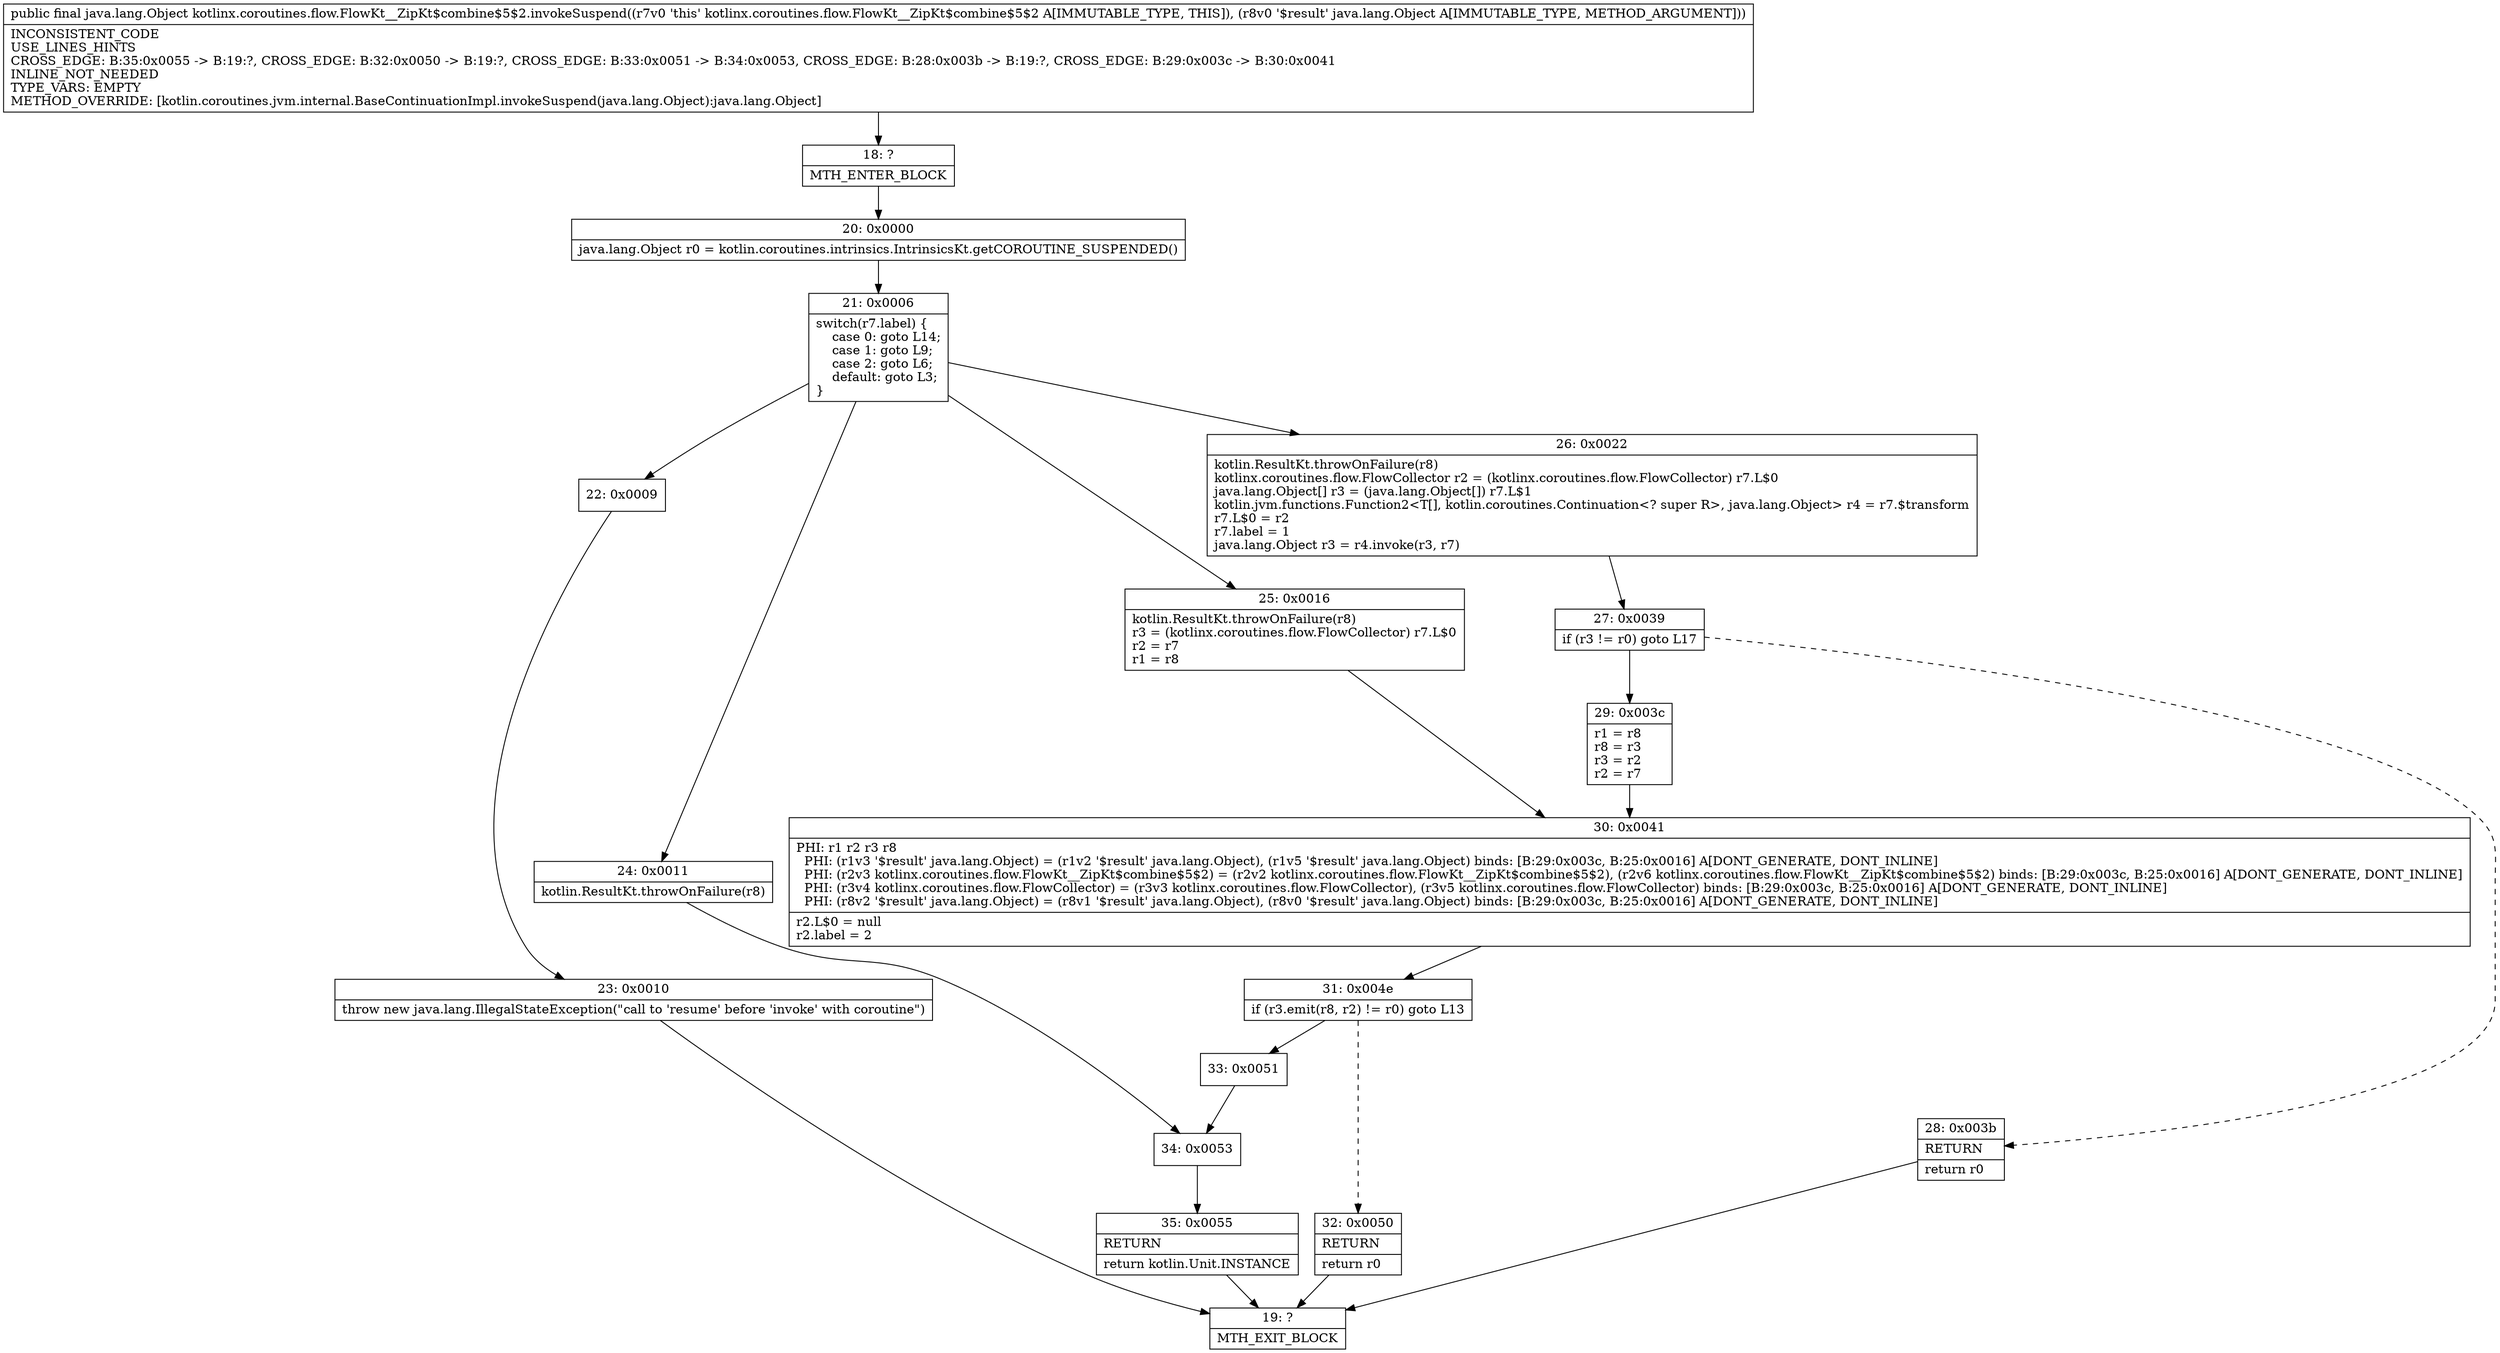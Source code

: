 digraph "CFG forkotlinx.coroutines.flow.FlowKt__ZipKt$combine$5$2.invokeSuspend(Ljava\/lang\/Object;)Ljava\/lang\/Object;" {
Node_18 [shape=record,label="{18\:\ ?|MTH_ENTER_BLOCK\l}"];
Node_20 [shape=record,label="{20\:\ 0x0000|java.lang.Object r0 = kotlin.coroutines.intrinsics.IntrinsicsKt.getCOROUTINE_SUSPENDED()\l}"];
Node_21 [shape=record,label="{21\:\ 0x0006|switch(r7.label) \{\l    case 0: goto L14;\l    case 1: goto L9;\l    case 2: goto L6;\l    default: goto L3;\l\}\l}"];
Node_22 [shape=record,label="{22\:\ 0x0009}"];
Node_23 [shape=record,label="{23\:\ 0x0010|throw new java.lang.IllegalStateException(\"call to 'resume' before 'invoke' with coroutine\")\l}"];
Node_19 [shape=record,label="{19\:\ ?|MTH_EXIT_BLOCK\l}"];
Node_24 [shape=record,label="{24\:\ 0x0011|kotlin.ResultKt.throwOnFailure(r8)\l}"];
Node_34 [shape=record,label="{34\:\ 0x0053}"];
Node_35 [shape=record,label="{35\:\ 0x0055|RETURN\l|return kotlin.Unit.INSTANCE\l}"];
Node_25 [shape=record,label="{25\:\ 0x0016|kotlin.ResultKt.throwOnFailure(r8)\lr3 = (kotlinx.coroutines.flow.FlowCollector) r7.L$0\lr2 = r7\lr1 = r8\l}"];
Node_30 [shape=record,label="{30\:\ 0x0041|PHI: r1 r2 r3 r8 \l  PHI: (r1v3 '$result' java.lang.Object) = (r1v2 '$result' java.lang.Object), (r1v5 '$result' java.lang.Object) binds: [B:29:0x003c, B:25:0x0016] A[DONT_GENERATE, DONT_INLINE]\l  PHI: (r2v3 kotlinx.coroutines.flow.FlowKt__ZipKt$combine$5$2) = (r2v2 kotlinx.coroutines.flow.FlowKt__ZipKt$combine$5$2), (r2v6 kotlinx.coroutines.flow.FlowKt__ZipKt$combine$5$2) binds: [B:29:0x003c, B:25:0x0016] A[DONT_GENERATE, DONT_INLINE]\l  PHI: (r3v4 kotlinx.coroutines.flow.FlowCollector) = (r3v3 kotlinx.coroutines.flow.FlowCollector), (r3v5 kotlinx.coroutines.flow.FlowCollector) binds: [B:29:0x003c, B:25:0x0016] A[DONT_GENERATE, DONT_INLINE]\l  PHI: (r8v2 '$result' java.lang.Object) = (r8v1 '$result' java.lang.Object), (r8v0 '$result' java.lang.Object) binds: [B:29:0x003c, B:25:0x0016] A[DONT_GENERATE, DONT_INLINE]\l|r2.L$0 = null\lr2.label = 2\l}"];
Node_31 [shape=record,label="{31\:\ 0x004e|if (r3.emit(r8, r2) != r0) goto L13\l}"];
Node_32 [shape=record,label="{32\:\ 0x0050|RETURN\l|return r0\l}"];
Node_33 [shape=record,label="{33\:\ 0x0051}"];
Node_26 [shape=record,label="{26\:\ 0x0022|kotlin.ResultKt.throwOnFailure(r8)\lkotlinx.coroutines.flow.FlowCollector r2 = (kotlinx.coroutines.flow.FlowCollector) r7.L$0\ljava.lang.Object[] r3 = (java.lang.Object[]) r7.L$1\lkotlin.jvm.functions.Function2\<T[], kotlin.coroutines.Continuation\<? super R\>, java.lang.Object\> r4 = r7.$transform\lr7.L$0 = r2\lr7.label = 1\ljava.lang.Object r3 = r4.invoke(r3, r7)\l}"];
Node_27 [shape=record,label="{27\:\ 0x0039|if (r3 != r0) goto L17\l}"];
Node_28 [shape=record,label="{28\:\ 0x003b|RETURN\l|return r0\l}"];
Node_29 [shape=record,label="{29\:\ 0x003c|r1 = r8\lr8 = r3\lr3 = r2\lr2 = r7\l}"];
MethodNode[shape=record,label="{public final java.lang.Object kotlinx.coroutines.flow.FlowKt__ZipKt$combine$5$2.invokeSuspend((r7v0 'this' kotlinx.coroutines.flow.FlowKt__ZipKt$combine$5$2 A[IMMUTABLE_TYPE, THIS]), (r8v0 '$result' java.lang.Object A[IMMUTABLE_TYPE, METHOD_ARGUMENT]))  | INCONSISTENT_CODE\lUSE_LINES_HINTS\lCROSS_EDGE: B:35:0x0055 \-\> B:19:?, CROSS_EDGE: B:32:0x0050 \-\> B:19:?, CROSS_EDGE: B:33:0x0051 \-\> B:34:0x0053, CROSS_EDGE: B:28:0x003b \-\> B:19:?, CROSS_EDGE: B:29:0x003c \-\> B:30:0x0041\lINLINE_NOT_NEEDED\lTYPE_VARS: EMPTY\lMETHOD_OVERRIDE: [kotlin.coroutines.jvm.internal.BaseContinuationImpl.invokeSuspend(java.lang.Object):java.lang.Object]\l}"];
MethodNode -> Node_18;Node_18 -> Node_20;
Node_20 -> Node_21;
Node_21 -> Node_22;
Node_21 -> Node_24;
Node_21 -> Node_25;
Node_21 -> Node_26;
Node_22 -> Node_23;
Node_23 -> Node_19;
Node_24 -> Node_34;
Node_34 -> Node_35;
Node_35 -> Node_19;
Node_25 -> Node_30;
Node_30 -> Node_31;
Node_31 -> Node_32[style=dashed];
Node_31 -> Node_33;
Node_32 -> Node_19;
Node_33 -> Node_34;
Node_26 -> Node_27;
Node_27 -> Node_28[style=dashed];
Node_27 -> Node_29;
Node_28 -> Node_19;
Node_29 -> Node_30;
}

